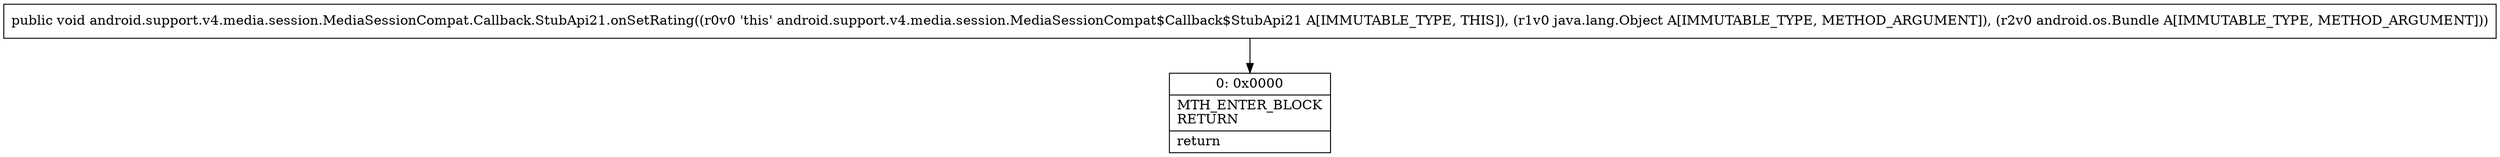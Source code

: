 digraph "CFG forandroid.support.v4.media.session.MediaSessionCompat.Callback.StubApi21.onSetRating(Ljava\/lang\/Object;Landroid\/os\/Bundle;)V" {
Node_0 [shape=record,label="{0\:\ 0x0000|MTH_ENTER_BLOCK\lRETURN\l|return\l}"];
MethodNode[shape=record,label="{public void android.support.v4.media.session.MediaSessionCompat.Callback.StubApi21.onSetRating((r0v0 'this' android.support.v4.media.session.MediaSessionCompat$Callback$StubApi21 A[IMMUTABLE_TYPE, THIS]), (r1v0 java.lang.Object A[IMMUTABLE_TYPE, METHOD_ARGUMENT]), (r2v0 android.os.Bundle A[IMMUTABLE_TYPE, METHOD_ARGUMENT])) }"];
MethodNode -> Node_0;
}


